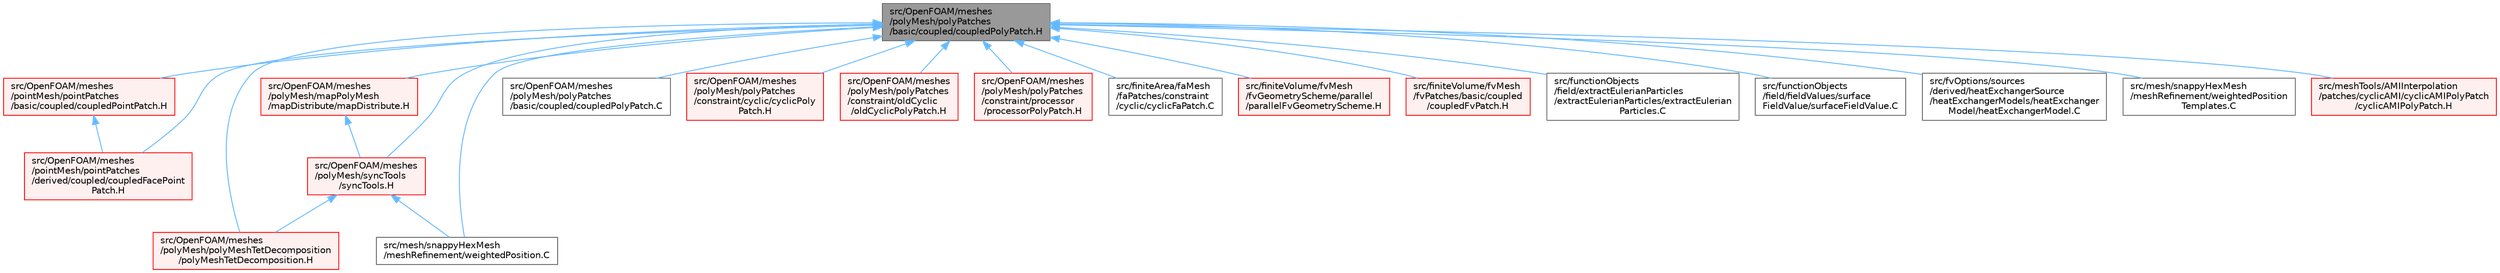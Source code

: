 digraph "src/OpenFOAM/meshes/polyMesh/polyPatches/basic/coupled/coupledPolyPatch.H"
{
 // LATEX_PDF_SIZE
  bgcolor="transparent";
  edge [fontname=Helvetica,fontsize=10,labelfontname=Helvetica,labelfontsize=10];
  node [fontname=Helvetica,fontsize=10,shape=box,height=0.2,width=0.4];
  Node1 [id="Node000001",label="src/OpenFOAM/meshes\l/polyMesh/polyPatches\l/basic/coupled/coupledPolyPatch.H",height=0.2,width=0.4,color="gray40", fillcolor="grey60", style="filled", fontcolor="black",tooltip=" "];
  Node1 -> Node2 [id="edge1_Node000001_Node000002",dir="back",color="steelblue1",style="solid",tooltip=" "];
  Node2 [id="Node000002",label="src/OpenFOAM/meshes\l/pointMesh/pointPatches\l/basic/coupled/coupledPointPatch.H",height=0.2,width=0.4,color="red", fillcolor="#FFF0F0", style="filled",URL="$coupledPointPatch_8H.html",tooltip=" "];
  Node2 -> Node42 [id="edge2_Node000002_Node000042",dir="back",color="steelblue1",style="solid",tooltip=" "];
  Node42 [id="Node000042",label="src/OpenFOAM/meshes\l/pointMesh/pointPatches\l/derived/coupled/coupledFacePoint\lPatch.H",height=0.2,width=0.4,color="red", fillcolor="#FFF0F0", style="filled",URL="$coupledFacePointPatch_8H.html",tooltip=" "];
  Node1 -> Node42 [id="edge3_Node000001_Node000042",dir="back",color="steelblue1",style="solid",tooltip=" "];
  Node1 -> Node59 [id="edge4_Node000001_Node000059",dir="back",color="steelblue1",style="solid",tooltip=" "];
  Node59 [id="Node000059",label="src/OpenFOAM/meshes\l/polyMesh/mapPolyMesh\l/mapDistribute/mapDistribute.H",height=0.2,width=0.4,color="red", fillcolor="#FFF0F0", style="filled",URL="$mapDistribute_8H.html",tooltip=" "];
  Node59 -> Node118 [id="edge5_Node000059_Node000118",dir="back",color="steelblue1",style="solid",tooltip=" "];
  Node118 [id="Node000118",label="src/OpenFOAM/meshes\l/polyMesh/syncTools\l/syncTools.H",height=0.2,width=0.4,color="red", fillcolor="#FFF0F0", style="filled",URL="$syncTools_8H.html",tooltip=" "];
  Node118 -> Node121 [id="edge6_Node000118_Node000121",dir="back",color="steelblue1",style="solid",tooltip=" "];
  Node121 [id="Node000121",label="src/OpenFOAM/meshes\l/polyMesh/polyMeshTetDecomposition\l/polyMeshTetDecomposition.H",height=0.2,width=0.4,color="red", fillcolor="#FFF0F0", style="filled",URL="$polyMeshTetDecomposition_8H.html",tooltip=" "];
  Node118 -> Node352 [id="edge7_Node000118_Node000352",dir="back",color="steelblue1",style="solid",tooltip=" "];
  Node352 [id="Node000352",label="src/mesh/snappyHexMesh\l/meshRefinement/weightedPosition.C",height=0.2,width=0.4,color="grey40", fillcolor="white", style="filled",URL="$weightedPosition_8C.html",tooltip=" "];
  Node1 -> Node121 [id="edge8_Node000001_Node000121",dir="back",color="steelblue1",style="solid",tooltip=" "];
  Node1 -> Node507 [id="edge9_Node000001_Node000507",dir="back",color="steelblue1",style="solid",tooltip=" "];
  Node507 [id="Node000507",label="src/OpenFOAM/meshes\l/polyMesh/polyPatches\l/basic/coupled/coupledPolyPatch.C",height=0.2,width=0.4,color="grey40", fillcolor="white", style="filled",URL="$coupledPolyPatch_8C.html",tooltip=" "];
  Node1 -> Node508 [id="edge10_Node000001_Node000508",dir="back",color="steelblue1",style="solid",tooltip=" "];
  Node508 [id="Node000508",label="src/OpenFOAM/meshes\l/polyMesh/polyPatches\l/constraint/cyclic/cyclicPoly\lPatch.H",height=0.2,width=0.4,color="red", fillcolor="#FFF0F0", style="filled",URL="$cyclicPolyPatch_8H.html",tooltip=" "];
  Node1 -> Node600 [id="edge11_Node000001_Node000600",dir="back",color="steelblue1",style="solid",tooltip=" "];
  Node600 [id="Node000600",label="src/OpenFOAM/meshes\l/polyMesh/polyPatches\l/constraint/oldCyclic\l/oldCyclicPolyPatch.H",height=0.2,width=0.4,color="red", fillcolor="#FFF0F0", style="filled",URL="$oldCyclicPolyPatch_8H.html",tooltip=" "];
  Node1 -> Node602 [id="edge12_Node000001_Node000602",dir="back",color="steelblue1",style="solid",tooltip=" "];
  Node602 [id="Node000602",label="src/OpenFOAM/meshes\l/polyMesh/polyPatches\l/constraint/processor\l/processorPolyPatch.H",height=0.2,width=0.4,color="red", fillcolor="#FFF0F0", style="filled",URL="$processorPolyPatch_8H.html",tooltip=" "];
  Node1 -> Node118 [id="edge13_Node000001_Node000118",dir="back",color="steelblue1",style="solid",tooltip=" "];
  Node1 -> Node540 [id="edge14_Node000001_Node000540",dir="back",color="steelblue1",style="solid",tooltip=" "];
  Node540 [id="Node000540",label="src/finiteArea/faMesh\l/faPatches/constraint\l/cyclic/cyclicFaPatch.C",height=0.2,width=0.4,color="grey40", fillcolor="white", style="filled",URL="$cyclicFaPatch_8C.html",tooltip=" "];
  Node1 -> Node666 [id="edge15_Node000001_Node000666",dir="back",color="steelblue1",style="solid",tooltip=" "];
  Node666 [id="Node000666",label="src/finiteVolume/fvMesh\l/fvGeometryScheme/parallel\l/parallelFvGeometryScheme.H",height=0.2,width=0.4,color="red", fillcolor="#FFF0F0", style="filled",URL="$parallelFvGeometryScheme_8H.html",tooltip=" "];
  Node1 -> Node667 [id="edge16_Node000001_Node000667",dir="back",color="steelblue1",style="solid",tooltip=" "];
  Node667 [id="Node000667",label="src/finiteVolume/fvMesh\l/fvPatches/basic/coupled\l/coupledFvPatch.H",height=0.2,width=0.4,color="red", fillcolor="#FFF0F0", style="filled",URL="$coupledFvPatch_8H.html",tooltip=" "];
  Node1 -> Node172 [id="edge17_Node000001_Node000172",dir="back",color="steelblue1",style="solid",tooltip=" "];
  Node172 [id="Node000172",label="src/functionObjects\l/field/extractEulerianParticles\l/extractEulerianParticles/extractEulerian\lParticles.C",height=0.2,width=0.4,color="grey40", fillcolor="white", style="filled",URL="$extractEulerianParticles_8C.html",tooltip=" "];
  Node1 -> Node730 [id="edge18_Node000001_Node000730",dir="back",color="steelblue1",style="solid",tooltip=" "];
  Node730 [id="Node000730",label="src/functionObjects\l/field/fieldValues/surface\lFieldValue/surfaceFieldValue.C",height=0.2,width=0.4,color="grey40", fillcolor="white", style="filled",URL="$surfaceFieldValue_8C.html",tooltip=" "];
  Node1 -> Node731 [id="edge19_Node000001_Node000731",dir="back",color="steelblue1",style="solid",tooltip=" "];
  Node731 [id="Node000731",label="src/fvOptions/sources\l/derived/heatExchangerSource\l/heatExchangerModels/heatExchanger\lModel/heatExchangerModel.C",height=0.2,width=0.4,color="grey40", fillcolor="white", style="filled",URL="$heatExchangerModel_8C.html",tooltip=" "];
  Node1 -> Node352 [id="edge20_Node000001_Node000352",dir="back",color="steelblue1",style="solid",tooltip=" "];
  Node1 -> Node732 [id="edge21_Node000001_Node000732",dir="back",color="steelblue1",style="solid",tooltip=" "];
  Node732 [id="Node000732",label="src/mesh/snappyHexMesh\l/meshRefinement/weightedPosition\lTemplates.C",height=0.2,width=0.4,color="grey40", fillcolor="white", style="filled",URL="$weightedPositionTemplates_8C.html",tooltip=" "];
  Node1 -> Node733 [id="edge22_Node000001_Node000733",dir="back",color="steelblue1",style="solid",tooltip=" "];
  Node733 [id="Node000733",label="src/meshTools/AMIInterpolation\l/patches/cyclicAMI/cyclicAMIPolyPatch\l/cyclicAMIPolyPatch.H",height=0.2,width=0.4,color="red", fillcolor="#FFF0F0", style="filled",URL="$cyclicAMIPolyPatch_8H.html",tooltip=" "];
}
